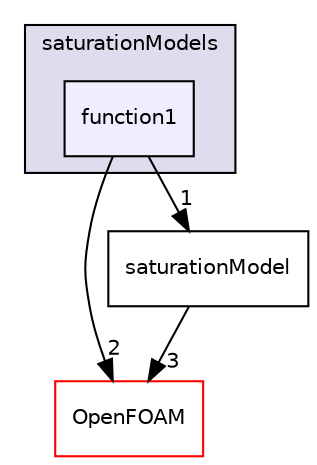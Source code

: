 digraph "src/phaseSystemModels/reactingEulerFoam/interfacialCompositionModels/saturationModels/function1" {
  bgcolor=transparent;
  compound=true
  node [ fontsize="10", fontname="Helvetica"];
  edge [ labelfontsize="10", labelfontname="Helvetica"];
  subgraph clusterdir_f832372c159f1b7f6f9e363867cbf30f {
    graph [ bgcolor="#ddddee", pencolor="black", label="saturationModels" fontname="Helvetica", fontsize="10", URL="dir_f832372c159f1b7f6f9e363867cbf30f.html"]
  dir_d9512dbae4847a7ea0c875b76ec87d94 [shape=box, label="function1", style="filled", fillcolor="#eeeeff", pencolor="black", URL="dir_d9512dbae4847a7ea0c875b76ec87d94.html"];
  }
  dir_c5473ff19b20e6ec4dfe5c310b3778a8 [shape=box label="OpenFOAM" color="red" URL="dir_c5473ff19b20e6ec4dfe5c310b3778a8.html"];
  dir_8e72ce6a6f3fa1f39b8a8d1790f809f3 [shape=box label="saturationModel" URL="dir_8e72ce6a6f3fa1f39b8a8d1790f809f3.html"];
  dir_d9512dbae4847a7ea0c875b76ec87d94->dir_c5473ff19b20e6ec4dfe5c310b3778a8 [headlabel="2", labeldistance=1.5 headhref="dir_003057_002151.html"];
  dir_d9512dbae4847a7ea0c875b76ec87d94->dir_8e72ce6a6f3fa1f39b8a8d1790f809f3 [headlabel="1", labeldistance=1.5 headhref="dir_003057_003059.html"];
  dir_8e72ce6a6f3fa1f39b8a8d1790f809f3->dir_c5473ff19b20e6ec4dfe5c310b3778a8 [headlabel="3", labeldistance=1.5 headhref="dir_003059_002151.html"];
}
